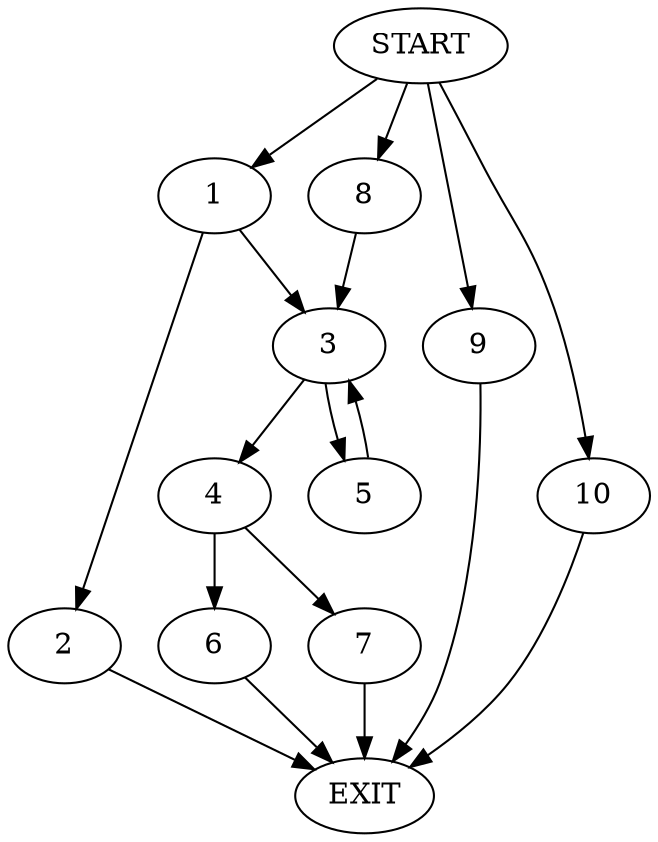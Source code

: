 digraph {
0 [label="START"]
11 [label="EXIT"]
0 -> 1
1 -> 2
1 -> 3
2 -> 11
3 -> 4
3 -> 5
5 -> 3
4 -> 6
4 -> 7
0 -> 8
8 -> 3
6 -> 11
7 -> 11
0 -> 9
9 -> 11
0 -> 10
10 -> 11
}
